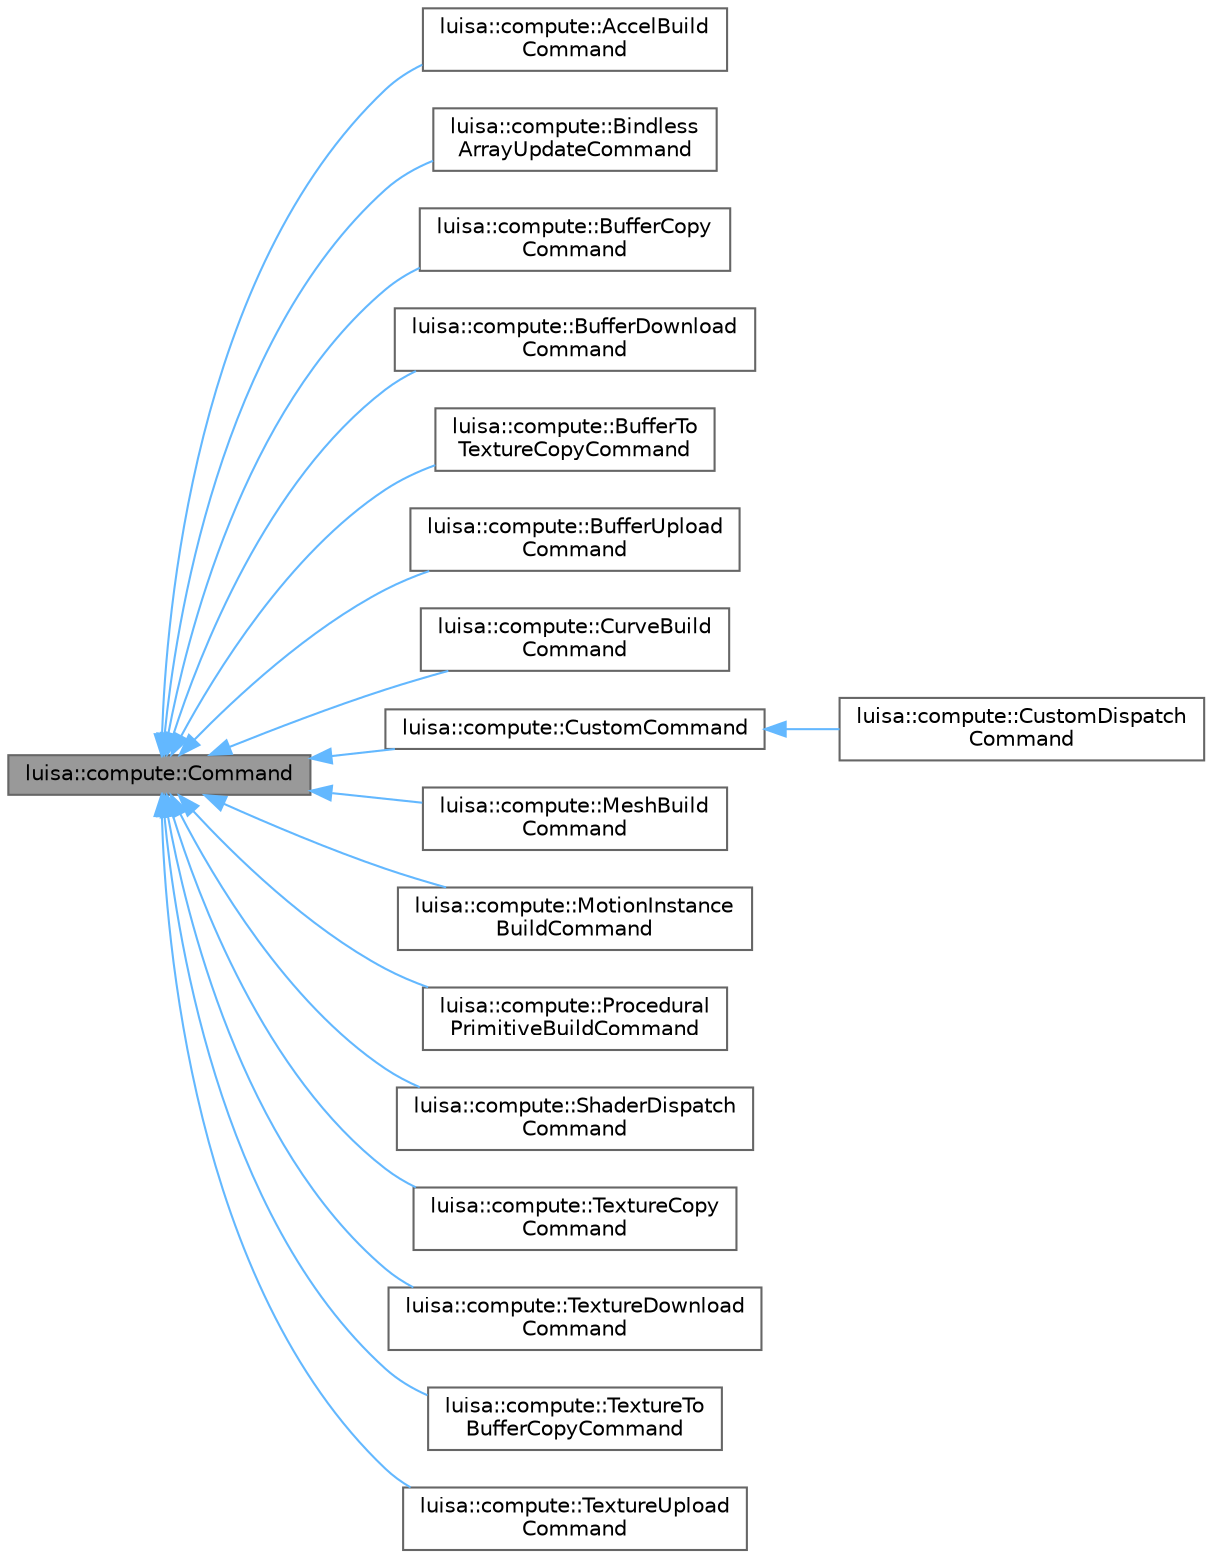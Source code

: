 digraph "luisa::compute::Command"
{
 // LATEX_PDF_SIZE
  bgcolor="transparent";
  edge [fontname=Helvetica,fontsize=10,labelfontname=Helvetica,labelfontsize=10];
  node [fontname=Helvetica,fontsize=10,shape=box,height=0.2,width=0.4];
  rankdir="LR";
  Node1 [id="Node000001",label="luisa::compute::Command",height=0.2,width=0.4,color="gray40", fillcolor="grey60", style="filled", fontcolor="black",tooltip=" "];
  Node1 -> Node2 [id="edge1_Node000001_Node000002",dir="back",color="steelblue1",style="solid",tooltip=" "];
  Node2 [id="Node000002",label="luisa::compute::AccelBuild\lCommand",height=0.2,width=0.4,color="gray40", fillcolor="white", style="filled",URL="$classluisa_1_1compute_1_1_accel_build_command.html",tooltip=" "];
  Node1 -> Node3 [id="edge2_Node000001_Node000003",dir="back",color="steelblue1",style="solid",tooltip=" "];
  Node3 [id="Node000003",label="luisa::compute::Bindless\lArrayUpdateCommand",height=0.2,width=0.4,color="gray40", fillcolor="white", style="filled",URL="$classluisa_1_1compute_1_1_bindless_array_update_command.html",tooltip=" "];
  Node1 -> Node4 [id="edge3_Node000001_Node000004",dir="back",color="steelblue1",style="solid",tooltip=" "];
  Node4 [id="Node000004",label="luisa::compute::BufferCopy\lCommand",height=0.2,width=0.4,color="gray40", fillcolor="white", style="filled",URL="$classluisa_1_1compute_1_1_buffer_copy_command.html",tooltip=" "];
  Node1 -> Node5 [id="edge4_Node000001_Node000005",dir="back",color="steelblue1",style="solid",tooltip=" "];
  Node5 [id="Node000005",label="luisa::compute::BufferDownload\lCommand",height=0.2,width=0.4,color="gray40", fillcolor="white", style="filled",URL="$classluisa_1_1compute_1_1_buffer_download_command.html",tooltip=" "];
  Node1 -> Node6 [id="edge5_Node000001_Node000006",dir="back",color="steelblue1",style="solid",tooltip=" "];
  Node6 [id="Node000006",label="luisa::compute::BufferTo\lTextureCopyCommand",height=0.2,width=0.4,color="gray40", fillcolor="white", style="filled",URL="$classluisa_1_1compute_1_1_buffer_to_texture_copy_command.html",tooltip=" "];
  Node1 -> Node7 [id="edge6_Node000001_Node000007",dir="back",color="steelblue1",style="solid",tooltip=" "];
  Node7 [id="Node000007",label="luisa::compute::BufferUpload\lCommand",height=0.2,width=0.4,color="gray40", fillcolor="white", style="filled",URL="$classluisa_1_1compute_1_1_buffer_upload_command.html",tooltip=" "];
  Node1 -> Node8 [id="edge7_Node000001_Node000008",dir="back",color="steelblue1",style="solid",tooltip=" "];
  Node8 [id="Node000008",label="luisa::compute::CurveBuild\lCommand",height=0.2,width=0.4,color="gray40", fillcolor="white", style="filled",URL="$classluisa_1_1compute_1_1_curve_build_command.html",tooltip=" "];
  Node1 -> Node9 [id="edge8_Node000001_Node000009",dir="back",color="steelblue1",style="solid",tooltip=" "];
  Node9 [id="Node000009",label="luisa::compute::CustomCommand",height=0.2,width=0.4,color="gray40", fillcolor="white", style="filled",URL="$classluisa_1_1compute_1_1_custom_command.html",tooltip=" "];
  Node9 -> Node10 [id="edge9_Node000009_Node000010",dir="back",color="steelblue1",style="solid",tooltip=" "];
  Node10 [id="Node000010",label="luisa::compute::CustomDispatch\lCommand",height=0.2,width=0.4,color="gray40", fillcolor="white", style="filled",URL="$classluisa_1_1compute_1_1_custom_dispatch_command.html",tooltip=" "];
  Node1 -> Node11 [id="edge10_Node000001_Node000011",dir="back",color="steelblue1",style="solid",tooltip=" "];
  Node11 [id="Node000011",label="luisa::compute::MeshBuild\lCommand",height=0.2,width=0.4,color="gray40", fillcolor="white", style="filled",URL="$classluisa_1_1compute_1_1_mesh_build_command.html",tooltip=" "];
  Node1 -> Node12 [id="edge11_Node000001_Node000012",dir="back",color="steelblue1",style="solid",tooltip=" "];
  Node12 [id="Node000012",label="luisa::compute::MotionInstance\lBuildCommand",height=0.2,width=0.4,color="gray40", fillcolor="white", style="filled",URL="$classluisa_1_1compute_1_1_motion_instance_build_command.html",tooltip=" "];
  Node1 -> Node13 [id="edge12_Node000001_Node000013",dir="back",color="steelblue1",style="solid",tooltip=" "];
  Node13 [id="Node000013",label="luisa::compute::Procedural\lPrimitiveBuildCommand",height=0.2,width=0.4,color="gray40", fillcolor="white", style="filled",URL="$classluisa_1_1compute_1_1_procedural_primitive_build_command.html",tooltip=" "];
  Node1 -> Node14 [id="edge13_Node000001_Node000014",dir="back",color="steelblue1",style="solid",tooltip=" "];
  Node14 [id="Node000014",label="luisa::compute::ShaderDispatch\lCommand",height=0.2,width=0.4,color="gray40", fillcolor="white", style="filled",URL="$classluisa_1_1compute_1_1_shader_dispatch_command.html",tooltip=" "];
  Node1 -> Node15 [id="edge14_Node000001_Node000015",dir="back",color="steelblue1",style="solid",tooltip=" "];
  Node15 [id="Node000015",label="luisa::compute::TextureCopy\lCommand",height=0.2,width=0.4,color="gray40", fillcolor="white", style="filled",URL="$classluisa_1_1compute_1_1_texture_copy_command.html",tooltip=" "];
  Node1 -> Node16 [id="edge15_Node000001_Node000016",dir="back",color="steelblue1",style="solid",tooltip=" "];
  Node16 [id="Node000016",label="luisa::compute::TextureDownload\lCommand",height=0.2,width=0.4,color="gray40", fillcolor="white", style="filled",URL="$classluisa_1_1compute_1_1_texture_download_command.html",tooltip=" "];
  Node1 -> Node17 [id="edge16_Node000001_Node000017",dir="back",color="steelblue1",style="solid",tooltip=" "];
  Node17 [id="Node000017",label="luisa::compute::TextureTo\lBufferCopyCommand",height=0.2,width=0.4,color="gray40", fillcolor="white", style="filled",URL="$classluisa_1_1compute_1_1_texture_to_buffer_copy_command.html",tooltip=" "];
  Node1 -> Node18 [id="edge17_Node000001_Node000018",dir="back",color="steelblue1",style="solid",tooltip=" "];
  Node18 [id="Node000018",label="luisa::compute::TextureUpload\lCommand",height=0.2,width=0.4,color="gray40", fillcolor="white", style="filled",URL="$classluisa_1_1compute_1_1_texture_upload_command.html",tooltip=" "];
}
